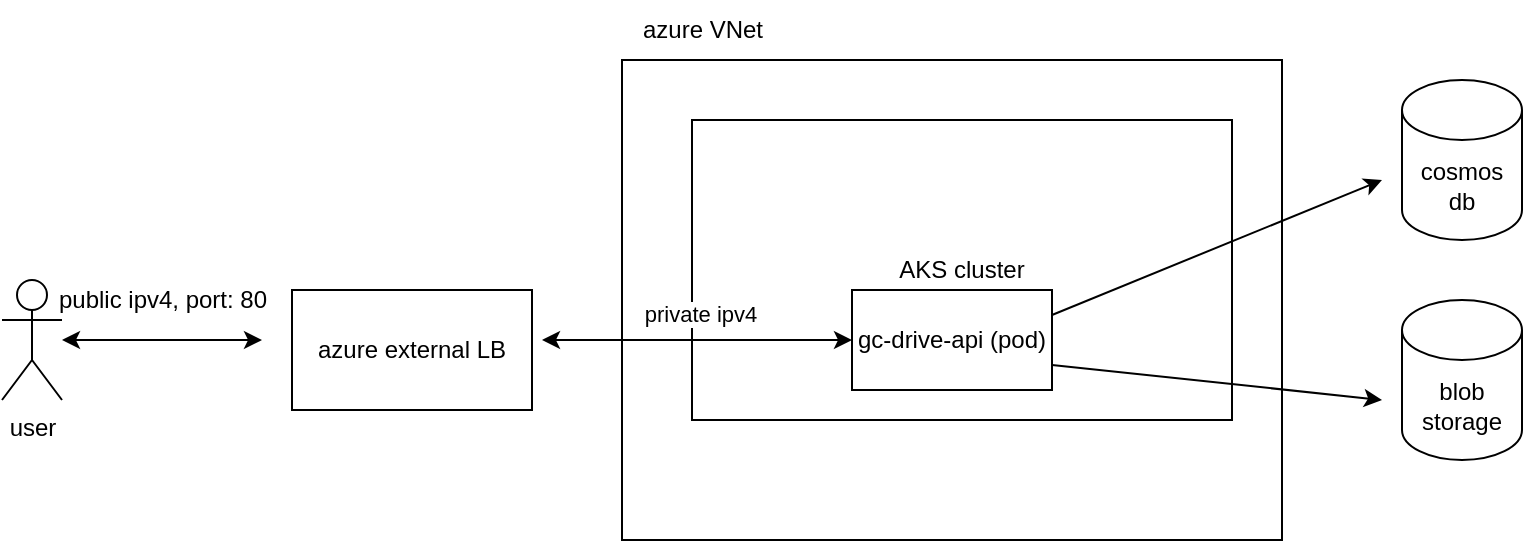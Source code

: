 <mxfile version="22.1.21" type="github">
  <diagram name="Page-1" id="U_wmTZB8KWketago6eiO">
    <mxGraphModel dx="1434" dy="696" grid="1" gridSize="10" guides="1" tooltips="1" connect="1" arrows="1" fold="1" page="1" pageScale="1" pageWidth="827" pageHeight="1169" math="0" shadow="0">
      <root>
        <mxCell id="0" />
        <mxCell id="1" parent="0" />
        <mxCell id="H1bqhwJZpAQjVjD1aAhh-1" value="" style="rounded=0;whiteSpace=wrap;html=1;" vertex="1" parent="1">
          <mxGeometry x="340" y="150" width="330" height="240" as="geometry" />
        </mxCell>
        <mxCell id="H1bqhwJZpAQjVjD1aAhh-2" value="azure VNet" style="text;html=1;align=center;verticalAlign=middle;resizable=0;points=[];autosize=1;strokeColor=none;fillColor=none;" vertex="1" parent="1">
          <mxGeometry x="340" y="120" width="80" height="30" as="geometry" />
        </mxCell>
        <mxCell id="H1bqhwJZpAQjVjD1aAhh-3" value="AKS cluster" style="rounded=0;whiteSpace=wrap;html=1;" vertex="1" parent="1">
          <mxGeometry x="375" y="180" width="270" height="150" as="geometry" />
        </mxCell>
        <mxCell id="H1bqhwJZpAQjVjD1aAhh-4" value="gc-drive-api (pod)" style="rounded=0;whiteSpace=wrap;html=1;" vertex="1" parent="1">
          <mxGeometry x="455" y="265" width="100" height="50" as="geometry" />
        </mxCell>
        <mxCell id="H1bqhwJZpAQjVjD1aAhh-5" value="cosmos db" style="shape=cylinder3;whiteSpace=wrap;html=1;boundedLbl=1;backgroundOutline=1;size=15;" vertex="1" parent="1">
          <mxGeometry x="730" y="160" width="60" height="80" as="geometry" />
        </mxCell>
        <mxCell id="H1bqhwJZpAQjVjD1aAhh-6" value="blob storage" style="shape=cylinder3;whiteSpace=wrap;html=1;boundedLbl=1;backgroundOutline=1;size=15;" vertex="1" parent="1">
          <mxGeometry x="730" y="270" width="60" height="80" as="geometry" />
        </mxCell>
        <mxCell id="H1bqhwJZpAQjVjD1aAhh-7" value="" style="endArrow=classic;html=1;rounded=0;exitX=1;exitY=0.25;exitDx=0;exitDy=0;" edge="1" parent="1" source="H1bqhwJZpAQjVjD1aAhh-4">
          <mxGeometry width="50" height="50" relative="1" as="geometry">
            <mxPoint x="560" y="295" as="sourcePoint" />
            <mxPoint x="720" y="210" as="targetPoint" />
          </mxGeometry>
        </mxCell>
        <mxCell id="H1bqhwJZpAQjVjD1aAhh-8" value="" style="endArrow=classic;html=1;rounded=0;exitX=1;exitY=0.75;exitDx=0;exitDy=0;" edge="1" parent="1" source="H1bqhwJZpAQjVjD1aAhh-4">
          <mxGeometry width="50" height="50" relative="1" as="geometry">
            <mxPoint x="570" y="305" as="sourcePoint" />
            <mxPoint x="720" y="320" as="targetPoint" />
          </mxGeometry>
        </mxCell>
        <mxCell id="H1bqhwJZpAQjVjD1aAhh-9" value="azure external LB" style="rounded=0;whiteSpace=wrap;html=1;" vertex="1" parent="1">
          <mxGeometry x="175" y="265" width="120" height="60" as="geometry" />
        </mxCell>
        <mxCell id="H1bqhwJZpAQjVjD1aAhh-10" value="" style="endArrow=classic;startArrow=classic;html=1;rounded=0;" edge="1" parent="1" target="H1bqhwJZpAQjVjD1aAhh-4">
          <mxGeometry width="50" height="50" relative="1" as="geometry">
            <mxPoint x="300" y="290" as="sourcePoint" />
            <mxPoint x="400" y="260" as="targetPoint" />
          </mxGeometry>
        </mxCell>
        <mxCell id="H1bqhwJZpAQjVjD1aAhh-13" value="private ipv4" style="edgeLabel;html=1;align=center;verticalAlign=middle;resizable=0;points=[];" vertex="1" connectable="0" parent="H1bqhwJZpAQjVjD1aAhh-10">
          <mxGeometry x="-0.413" y="-1" relative="1" as="geometry">
            <mxPoint x="33" y="-14" as="offset" />
          </mxGeometry>
        </mxCell>
        <mxCell id="H1bqhwJZpAQjVjD1aAhh-11" value="user" style="shape=umlActor;verticalLabelPosition=bottom;verticalAlign=top;html=1;outlineConnect=0;" vertex="1" parent="1">
          <mxGeometry x="30" y="260" width="30" height="60" as="geometry" />
        </mxCell>
        <mxCell id="H1bqhwJZpAQjVjD1aAhh-12" value="" style="endArrow=classic;startArrow=classic;html=1;rounded=0;" edge="1" parent="1" source="H1bqhwJZpAQjVjD1aAhh-11">
          <mxGeometry width="50" height="50" relative="1" as="geometry">
            <mxPoint x="110" y="340" as="sourcePoint" />
            <mxPoint x="160" y="290" as="targetPoint" />
          </mxGeometry>
        </mxCell>
        <mxCell id="H1bqhwJZpAQjVjD1aAhh-14" value="public ipv4, port: 80" style="text;html=1;align=center;verticalAlign=middle;resizable=0;points=[];autosize=1;strokeColor=none;fillColor=none;" vertex="1" parent="1">
          <mxGeometry x="45" y="255" width="130" height="30" as="geometry" />
        </mxCell>
      </root>
    </mxGraphModel>
  </diagram>
</mxfile>
